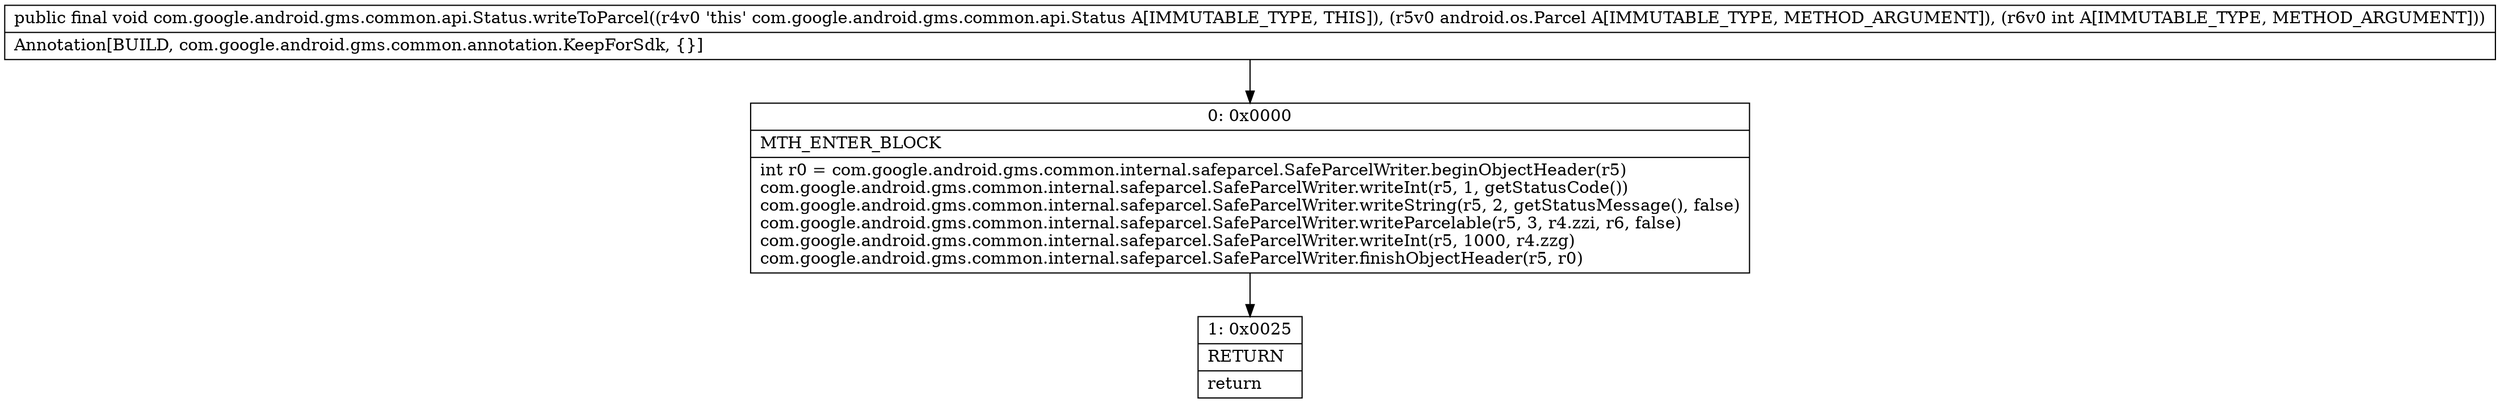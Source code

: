 digraph "CFG forcom.google.android.gms.common.api.Status.writeToParcel(Landroid\/os\/Parcel;I)V" {
Node_0 [shape=record,label="{0\:\ 0x0000|MTH_ENTER_BLOCK\l|int r0 = com.google.android.gms.common.internal.safeparcel.SafeParcelWriter.beginObjectHeader(r5)\lcom.google.android.gms.common.internal.safeparcel.SafeParcelWriter.writeInt(r5, 1, getStatusCode())\lcom.google.android.gms.common.internal.safeparcel.SafeParcelWriter.writeString(r5, 2, getStatusMessage(), false)\lcom.google.android.gms.common.internal.safeparcel.SafeParcelWriter.writeParcelable(r5, 3, r4.zzi, r6, false)\lcom.google.android.gms.common.internal.safeparcel.SafeParcelWriter.writeInt(r5, 1000, r4.zzg)\lcom.google.android.gms.common.internal.safeparcel.SafeParcelWriter.finishObjectHeader(r5, r0)\l}"];
Node_1 [shape=record,label="{1\:\ 0x0025|RETURN\l|return\l}"];
MethodNode[shape=record,label="{public final void com.google.android.gms.common.api.Status.writeToParcel((r4v0 'this' com.google.android.gms.common.api.Status A[IMMUTABLE_TYPE, THIS]), (r5v0 android.os.Parcel A[IMMUTABLE_TYPE, METHOD_ARGUMENT]), (r6v0 int A[IMMUTABLE_TYPE, METHOD_ARGUMENT]))  | Annotation[BUILD, com.google.android.gms.common.annotation.KeepForSdk, \{\}]\l}"];
MethodNode -> Node_0;
Node_0 -> Node_1;
}


